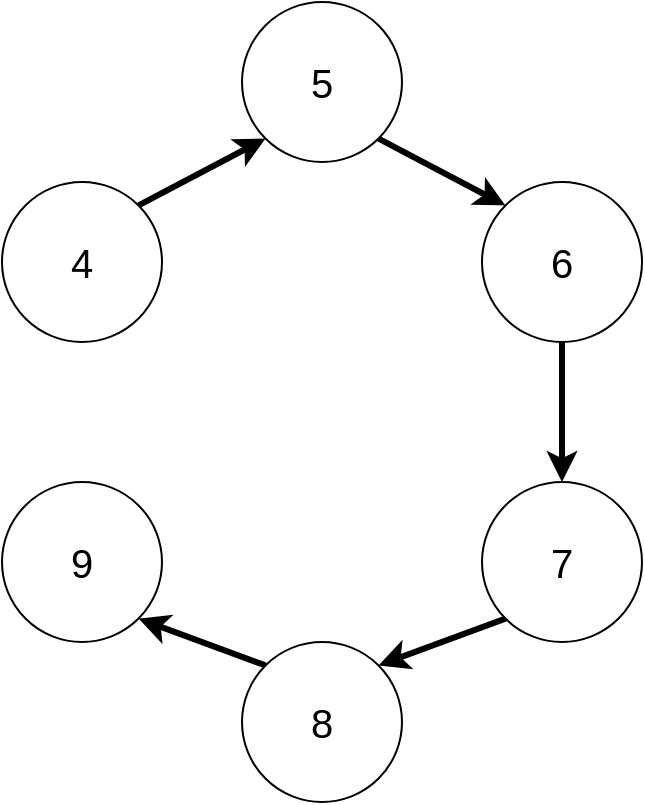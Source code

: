 <mxfile version="14.5.1" type="device"><diagram id="yPyQ8uoCpmNLl82uy-h4" name="Page-1"><mxGraphModel dx="1422" dy="828" grid="1" gridSize="10" guides="1" tooltips="1" connect="1" arrows="1" fold="1" page="1" pageScale="1" pageWidth="850" pageHeight="1100" math="0" shadow="0"><root><mxCell id="0"/><mxCell id="1" parent="0"/><mxCell id="ADEc3dk6H4mnkGxfjAmS-7" style="rounded=0;orthogonalLoop=1;jettySize=auto;html=1;exitX=1;exitY=0;exitDx=0;exitDy=0;entryX=0;entryY=1;entryDx=0;entryDy=0;fontSize=20;strokeWidth=3;" edge="1" parent="1" source="ADEc3dk6H4mnkGxfjAmS-1" target="ADEc3dk6H4mnkGxfjAmS-2"><mxGeometry relative="1" as="geometry"/></mxCell><mxCell id="ADEc3dk6H4mnkGxfjAmS-1" value="4" style="ellipse;whiteSpace=wrap;html=1;aspect=fixed;fontSize=20;" vertex="1" parent="1"><mxGeometry x="200" y="210" width="80" height="80" as="geometry"/></mxCell><mxCell id="ADEc3dk6H4mnkGxfjAmS-8" style="edgeStyle=none;rounded=0;orthogonalLoop=1;jettySize=auto;html=1;exitX=1;exitY=1;exitDx=0;exitDy=0;entryX=0;entryY=0;entryDx=0;entryDy=0;strokeWidth=3;fontSize=20;" edge="1" parent="1" source="ADEc3dk6H4mnkGxfjAmS-2" target="ADEc3dk6H4mnkGxfjAmS-3"><mxGeometry relative="1" as="geometry"/></mxCell><mxCell id="ADEc3dk6H4mnkGxfjAmS-2" value="5" style="ellipse;whiteSpace=wrap;html=1;aspect=fixed;fontSize=20;" vertex="1" parent="1"><mxGeometry x="320" y="120" width="80" height="80" as="geometry"/></mxCell><mxCell id="ADEc3dk6H4mnkGxfjAmS-9" style="edgeStyle=none;rounded=0;orthogonalLoop=1;jettySize=auto;html=1;exitX=0.5;exitY=1;exitDx=0;exitDy=0;entryX=0.5;entryY=0;entryDx=0;entryDy=0;strokeWidth=3;fontSize=20;" edge="1" parent="1" source="ADEc3dk6H4mnkGxfjAmS-3" target="ADEc3dk6H4mnkGxfjAmS-5"><mxGeometry relative="1" as="geometry"/></mxCell><mxCell id="ADEc3dk6H4mnkGxfjAmS-3" value="6" style="ellipse;whiteSpace=wrap;html=1;aspect=fixed;fontSize=20;" vertex="1" parent="1"><mxGeometry x="440" y="210" width="80" height="80" as="geometry"/></mxCell><mxCell id="ADEc3dk6H4mnkGxfjAmS-4" value="9" style="ellipse;whiteSpace=wrap;html=1;aspect=fixed;fontSize=20;" vertex="1" parent="1"><mxGeometry x="200" y="360" width="80" height="80" as="geometry"/></mxCell><mxCell id="ADEc3dk6H4mnkGxfjAmS-10" style="edgeStyle=none;rounded=0;orthogonalLoop=1;jettySize=auto;html=1;exitX=0;exitY=1;exitDx=0;exitDy=0;entryX=1;entryY=0;entryDx=0;entryDy=0;strokeWidth=3;fontSize=20;" edge="1" parent="1" source="ADEc3dk6H4mnkGxfjAmS-5" target="ADEc3dk6H4mnkGxfjAmS-6"><mxGeometry relative="1" as="geometry"/></mxCell><mxCell id="ADEc3dk6H4mnkGxfjAmS-5" value="7" style="ellipse;whiteSpace=wrap;html=1;aspect=fixed;fontSize=20;" vertex="1" parent="1"><mxGeometry x="440" y="360" width="80" height="80" as="geometry"/></mxCell><mxCell id="ADEc3dk6H4mnkGxfjAmS-11" style="edgeStyle=none;rounded=0;orthogonalLoop=1;jettySize=auto;html=1;exitX=0;exitY=0;exitDx=0;exitDy=0;entryX=1;entryY=1;entryDx=0;entryDy=0;strokeWidth=3;fontSize=20;" edge="1" parent="1" source="ADEc3dk6H4mnkGxfjAmS-6" target="ADEc3dk6H4mnkGxfjAmS-4"><mxGeometry relative="1" as="geometry"/></mxCell><mxCell id="ADEc3dk6H4mnkGxfjAmS-6" value="8" style="ellipse;whiteSpace=wrap;html=1;aspect=fixed;fontSize=20;" vertex="1" parent="1"><mxGeometry x="320" y="440" width="80" height="80" as="geometry"/></mxCell></root></mxGraphModel></diagram></mxfile>